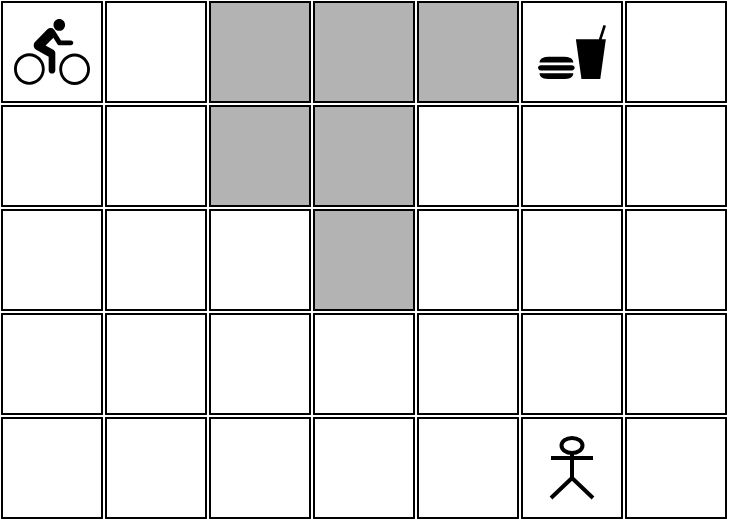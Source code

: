 <mxfile>
    <diagram id="GC3d5SEIMlqQDpdu6AJr" name="Page-1">
        <mxGraphModel dx="752" dy="381" grid="1" gridSize="10" guides="1" tooltips="1" connect="1" arrows="1" fold="1" page="1" pageScale="1" pageWidth="850" pageHeight="1100" math="0" shadow="0">
            <root>
                <mxCell id="0"/>
                <mxCell id="1" parent="0"/>
                <mxCell id="wi9Bhf0zNv-aggHsFR5M-1" value="" style="whiteSpace=wrap;html=1;aspect=fixed;" parent="1" vertex="1">
                    <mxGeometry x="220" y="30" width="50" height="50" as="geometry"/>
                </mxCell>
                <mxCell id="wi9Bhf0zNv-aggHsFR5M-2" value="" style="whiteSpace=wrap;html=1;aspect=fixed;" parent="1" vertex="1">
                    <mxGeometry x="272" y="30" width="50" height="50" as="geometry"/>
                </mxCell>
                <mxCell id="wi9Bhf0zNv-aggHsFR5M-3" value="" style="whiteSpace=wrap;html=1;aspect=fixed;" parent="1" vertex="1">
                    <mxGeometry x="324" y="30" width="50" height="50" as="geometry"/>
                </mxCell>
                <mxCell id="wi9Bhf0zNv-aggHsFR5M-4" value="" style="whiteSpace=wrap;html=1;aspect=fixed;fillColor=#B3B3B3;" parent="1" vertex="1">
                    <mxGeometry x="376" y="30" width="50" height="50" as="geometry"/>
                </mxCell>
                <mxCell id="wi9Bhf0zNv-aggHsFR5M-5" value="" style="whiteSpace=wrap;html=1;aspect=fixed;" parent="1" vertex="1">
                    <mxGeometry x="220" y="82" width="50" height="50" as="geometry"/>
                </mxCell>
                <mxCell id="wi9Bhf0zNv-aggHsFR5M-6" value="" style="whiteSpace=wrap;html=1;aspect=fixed;" parent="1" vertex="1">
                    <mxGeometry x="272" y="82" width="50" height="50" as="geometry"/>
                </mxCell>
                <mxCell id="wi9Bhf0zNv-aggHsFR5M-7" value="" style="whiteSpace=wrap;html=1;aspect=fixed;fillColor=#B3B3B3;" parent="1" vertex="1">
                    <mxGeometry x="324" y="82" width="50" height="50" as="geometry"/>
                </mxCell>
                <mxCell id="wi9Bhf0zNv-aggHsFR5M-8" value="" style="whiteSpace=wrap;html=1;aspect=fixed;fillColor=#B3B3B3;" parent="1" vertex="1">
                    <mxGeometry x="376" y="82" width="50" height="50" as="geometry"/>
                </mxCell>
                <mxCell id="wi9Bhf0zNv-aggHsFR5M-9" value="" style="whiteSpace=wrap;html=1;aspect=fixed;" parent="1" vertex="1">
                    <mxGeometry x="220" y="134" width="50" height="50" as="geometry"/>
                </mxCell>
                <mxCell id="wi9Bhf0zNv-aggHsFR5M-10" value="" style="whiteSpace=wrap;html=1;aspect=fixed;" parent="1" vertex="1">
                    <mxGeometry x="272" y="134" width="50" height="50" as="geometry"/>
                </mxCell>
                <mxCell id="wi9Bhf0zNv-aggHsFR5M-11" value="" style="whiteSpace=wrap;html=1;aspect=fixed;" parent="1" vertex="1">
                    <mxGeometry x="324" y="134" width="50" height="50" as="geometry"/>
                </mxCell>
                <mxCell id="wi9Bhf0zNv-aggHsFR5M-12" value="" style="whiteSpace=wrap;html=1;aspect=fixed;fillColor=#B3B3B3;" parent="1" vertex="1">
                    <mxGeometry x="376" y="134" width="50" height="50" as="geometry"/>
                </mxCell>
                <mxCell id="CsA70eIJGZtUb_FbTeEb-2" value="" style="whiteSpace=wrap;html=1;aspect=fixed;fillColor=#B3B3B3;" parent="1" vertex="1">
                    <mxGeometry x="428" y="30" width="50" height="50" as="geometry"/>
                </mxCell>
                <mxCell id="CsA70eIJGZtUb_FbTeEb-3" value="" style="whiteSpace=wrap;html=1;aspect=fixed;" parent="1" vertex="1">
                    <mxGeometry x="428" y="82" width="50" height="50" as="geometry"/>
                </mxCell>
                <mxCell id="CsA70eIJGZtUb_FbTeEb-4" value="" style="whiteSpace=wrap;html=1;aspect=fixed;" parent="1" vertex="1">
                    <mxGeometry x="428" y="134" width="50" height="50" as="geometry"/>
                </mxCell>
                <mxCell id="CsA70eIJGZtUb_FbTeEb-5" value="" style="whiteSpace=wrap;html=1;aspect=fixed;" parent="1" vertex="1">
                    <mxGeometry x="480" y="30" width="50" height="50" as="geometry"/>
                </mxCell>
                <mxCell id="CsA70eIJGZtUb_FbTeEb-6" value="" style="whiteSpace=wrap;html=1;aspect=fixed;" parent="1" vertex="1">
                    <mxGeometry x="480" y="82" width="50" height="50" as="geometry"/>
                </mxCell>
                <mxCell id="CsA70eIJGZtUb_FbTeEb-7" value="" style="whiteSpace=wrap;html=1;aspect=fixed;" parent="1" vertex="1">
                    <mxGeometry x="480" y="134" width="50" height="50" as="geometry"/>
                </mxCell>
                <mxCell id="CsA70eIJGZtUb_FbTeEb-8" value="" style="whiteSpace=wrap;html=1;aspect=fixed;" parent="1" vertex="1">
                    <mxGeometry x="532" y="30" width="50" height="50" as="geometry"/>
                </mxCell>
                <mxCell id="CsA70eIJGZtUb_FbTeEb-9" value="" style="whiteSpace=wrap;html=1;aspect=fixed;" parent="1" vertex="1">
                    <mxGeometry x="532" y="82" width="50" height="50" as="geometry"/>
                </mxCell>
                <mxCell id="CsA70eIJGZtUb_FbTeEb-10" value="" style="whiteSpace=wrap;html=1;aspect=fixed;" parent="1" vertex="1">
                    <mxGeometry x="532" y="134" width="50" height="50" as="geometry"/>
                </mxCell>
                <mxCell id="CsA70eIJGZtUb_FbTeEb-11" value="" style="whiteSpace=wrap;html=1;aspect=fixed;" parent="1" vertex="1">
                    <mxGeometry x="220" y="186" width="50" height="50" as="geometry"/>
                </mxCell>
                <mxCell id="CsA70eIJGZtUb_FbTeEb-12" value="" style="whiteSpace=wrap;html=1;aspect=fixed;" parent="1" vertex="1">
                    <mxGeometry x="272" y="186" width="50" height="50" as="geometry"/>
                </mxCell>
                <mxCell id="CsA70eIJGZtUb_FbTeEb-13" value="" style="whiteSpace=wrap;html=1;aspect=fixed;" parent="1" vertex="1">
                    <mxGeometry x="324" y="186" width="50" height="50" as="geometry"/>
                </mxCell>
                <mxCell id="CsA70eIJGZtUb_FbTeEb-14" value="" style="whiteSpace=wrap;html=1;aspect=fixed;fillColor=#FFFFFF;" parent="1" vertex="1">
                    <mxGeometry x="376" y="186" width="50" height="50" as="geometry"/>
                </mxCell>
                <mxCell id="CsA70eIJGZtUb_FbTeEb-15" value="" style="whiteSpace=wrap;html=1;aspect=fixed;" parent="1" vertex="1">
                    <mxGeometry x="428" y="186" width="50" height="50" as="geometry"/>
                </mxCell>
                <mxCell id="CsA70eIJGZtUb_FbTeEb-16" value="" style="whiteSpace=wrap;html=1;aspect=fixed;" parent="1" vertex="1">
                    <mxGeometry x="480" y="186" width="50" height="50" as="geometry"/>
                </mxCell>
                <mxCell id="CsA70eIJGZtUb_FbTeEb-17" value="" style="whiteSpace=wrap;html=1;aspect=fixed;" parent="1" vertex="1">
                    <mxGeometry x="532" y="186" width="50" height="50" as="geometry"/>
                </mxCell>
                <mxCell id="CsA70eIJGZtUb_FbTeEb-18" value="" style="whiteSpace=wrap;html=1;aspect=fixed;" parent="1" vertex="1">
                    <mxGeometry x="220" y="238" width="50" height="50" as="geometry"/>
                </mxCell>
                <mxCell id="CsA70eIJGZtUb_FbTeEb-19" value="" style="whiteSpace=wrap;html=1;aspect=fixed;" parent="1" vertex="1">
                    <mxGeometry x="272" y="238" width="50" height="50" as="geometry"/>
                </mxCell>
                <mxCell id="CsA70eIJGZtUb_FbTeEb-20" value="" style="whiteSpace=wrap;html=1;aspect=fixed;" parent="1" vertex="1">
                    <mxGeometry x="324" y="238" width="50" height="50" as="geometry"/>
                </mxCell>
                <mxCell id="CsA70eIJGZtUb_FbTeEb-21" value="" style="whiteSpace=wrap;html=1;aspect=fixed;fillColor=#FFFFFF;" parent="1" vertex="1">
                    <mxGeometry x="376" y="238" width="50" height="50" as="geometry"/>
                </mxCell>
                <mxCell id="CsA70eIJGZtUb_FbTeEb-22" value="" style="whiteSpace=wrap;html=1;aspect=fixed;" parent="1" vertex="1">
                    <mxGeometry x="428" y="238" width="50" height="50" as="geometry"/>
                </mxCell>
                <mxCell id="CsA70eIJGZtUb_FbTeEb-23" value="" style="whiteSpace=wrap;html=1;aspect=fixed;" parent="1" vertex="1">
                    <mxGeometry x="480" y="238" width="50" height="50" as="geometry"/>
                </mxCell>
                <mxCell id="CsA70eIJGZtUb_FbTeEb-24" value="" style="whiteSpace=wrap;html=1;aspect=fixed;" parent="1" vertex="1">
                    <mxGeometry x="532" y="238" width="50" height="50" as="geometry"/>
                </mxCell>
                <mxCell id="cal2lbhvoZ3OgB7n_fgh-2" value="" style="shape=mxgraph.signs.food.fast_food;html=1;pointerEvents=1;fillColor=#000000;strokeColor=none;verticalLabelPosition=bottom;verticalAlign=top;align=center;sketch=0;" parent="1" vertex="1">
                    <mxGeometry x="488" y="41.5" width="34" height="27" as="geometry"/>
                </mxCell>
                <mxCell id="cal2lbhvoZ3OgB7n_fgh-3" value="" style="shape=mxgraph.signs.sports.cycling;html=1;pointerEvents=1;fillColor=#000000;strokeColor=none;verticalLabelPosition=bottom;verticalAlign=top;align=center;sketch=0;" parent="1" vertex="1">
                    <mxGeometry x="226" y="38.5" width="38" height="33" as="geometry"/>
                </mxCell>
                <mxCell id="cal2lbhvoZ3OgB7n_fgh-4" value="" style="whiteSpace=wrap;html=1;aspect=fixed;fillColor=#B3B3B3;" parent="1" vertex="1">
                    <mxGeometry x="324" y="30" width="50" height="50" as="geometry"/>
                </mxCell>
                <mxCell id="2" value="" style="shape=umlActor;verticalLabelPosition=bottom;verticalAlign=top;html=1;outlineConnect=0;strokeWidth=2;" parent="1" vertex="1">
                    <mxGeometry x="494.5" y="248" width="21" height="30" as="geometry"/>
                </mxCell>
            </root>
        </mxGraphModel>
    </diagram>
</mxfile>